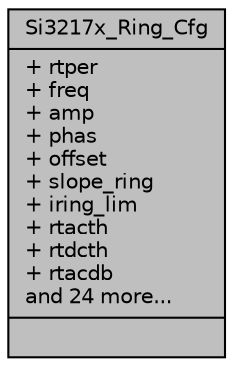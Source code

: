digraph "Si3217x_Ring_Cfg"
{
  edge [fontname="Helvetica",fontsize="10",labelfontname="Helvetica",labelfontsize="10"];
  node [fontname="Helvetica",fontsize="10",shape=record];
  Node1 [label="{Si3217x_Ring_Cfg\n|+ rtper\l+ freq\l+ amp\l+ phas\l+ offset\l+ slope_ring\l+ iring_lim\l+ rtacth\l+ rtdcth\l+ rtacdb\land 24 more...\l|}",height=0.2,width=0.4,color="black", fillcolor="grey75", style="filled", fontcolor="black"];
}
